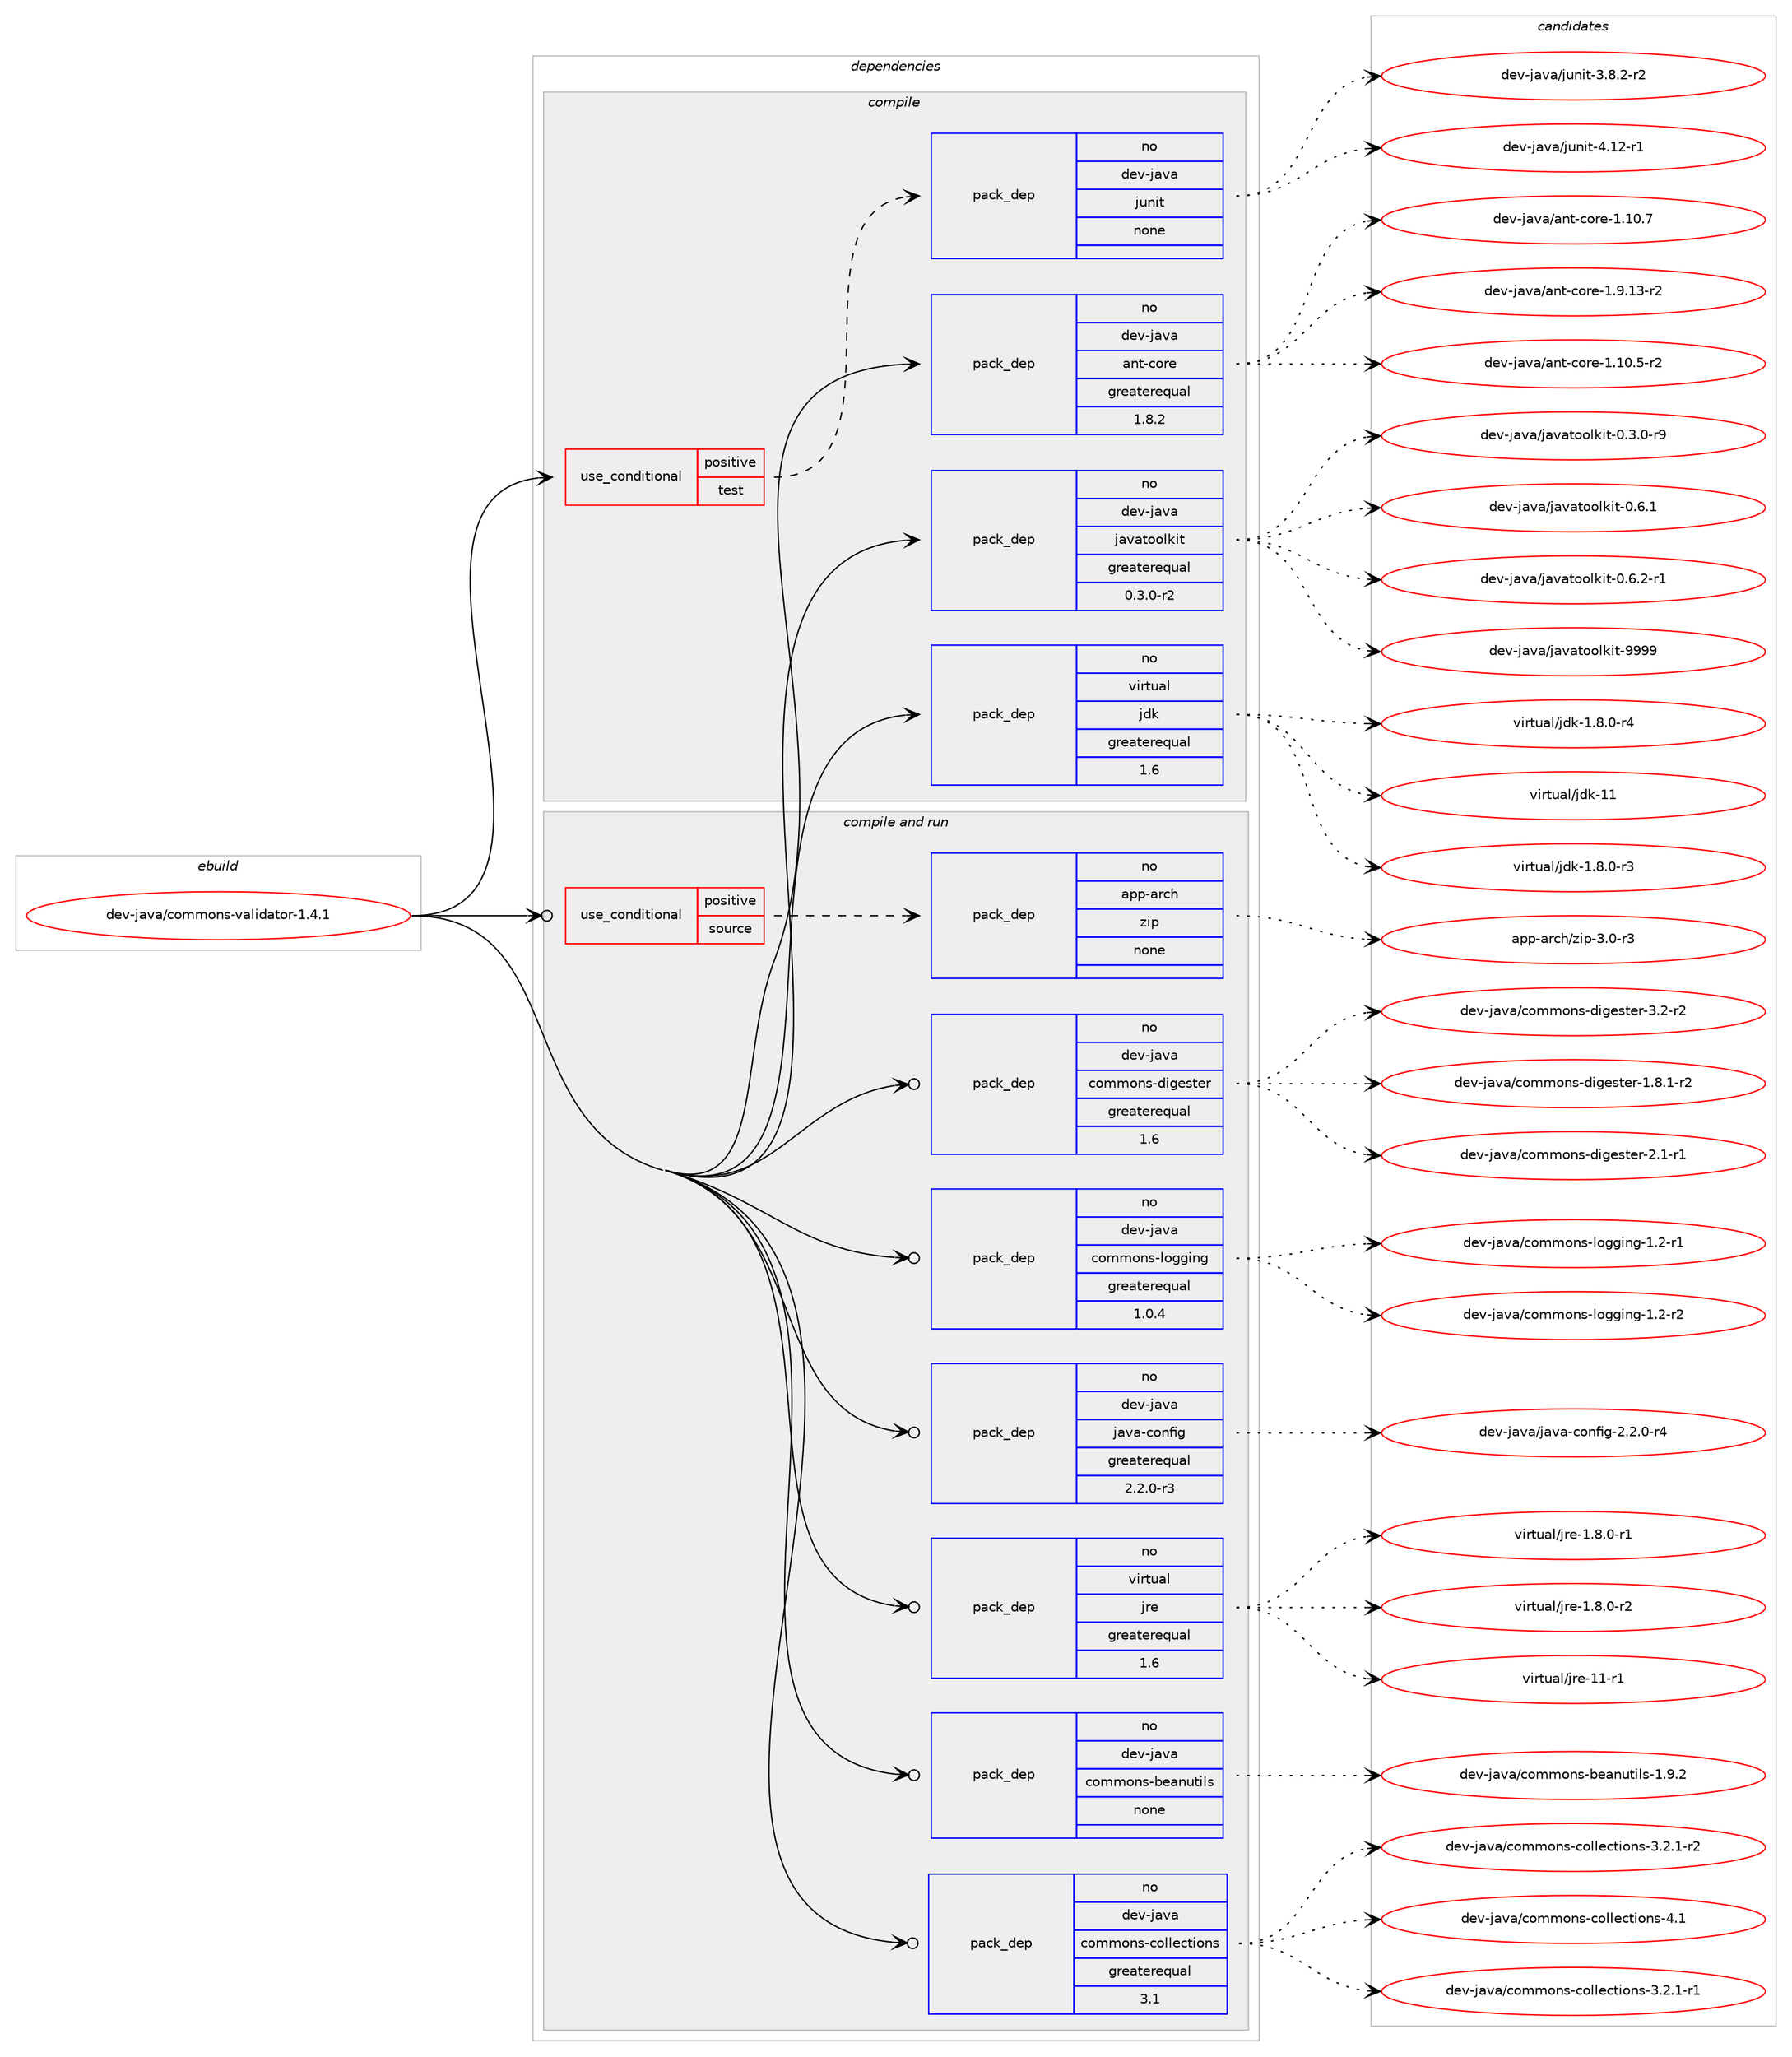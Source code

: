 digraph prolog {

# *************
# Graph options
# *************

newrank=true;
concentrate=true;
compound=true;
graph [rankdir=LR,fontname=Helvetica,fontsize=10,ranksep=1.5];#, ranksep=2.5, nodesep=0.2];
edge  [arrowhead=vee];
node  [fontname=Helvetica,fontsize=10];

# **********
# The ebuild
# **********

subgraph cluster_leftcol {
color=gray;
rank=same;
label=<<i>ebuild</i>>;
id [label="dev-java/commons-validator-1.4.1", color=red, width=4, href="../dev-java/commons-validator-1.4.1.svg"];
}

# ****************
# The dependencies
# ****************

subgraph cluster_midcol {
color=gray;
label=<<i>dependencies</i>>;
subgraph cluster_compile {
fillcolor="#eeeeee";
style=filled;
label=<<i>compile</i>>;
subgraph cond128753 {
dependency552155 [label=<<TABLE BORDER="0" CELLBORDER="1" CELLSPACING="0" CELLPADDING="4"><TR><TD ROWSPAN="3" CELLPADDING="10">use_conditional</TD></TR><TR><TD>positive</TD></TR><TR><TD>test</TD></TR></TABLE>>, shape=none, color=red];
subgraph pack412230 {
dependency552156 [label=<<TABLE BORDER="0" CELLBORDER="1" CELLSPACING="0" CELLPADDING="4" WIDTH="220"><TR><TD ROWSPAN="6" CELLPADDING="30">pack_dep</TD></TR><TR><TD WIDTH="110">no</TD></TR><TR><TD>dev-java</TD></TR><TR><TD>junit</TD></TR><TR><TD>none</TD></TR><TR><TD></TD></TR></TABLE>>, shape=none, color=blue];
}
dependency552155:e -> dependency552156:w [weight=20,style="dashed",arrowhead="vee"];
}
id:e -> dependency552155:w [weight=20,style="solid",arrowhead="vee"];
subgraph pack412231 {
dependency552157 [label=<<TABLE BORDER="0" CELLBORDER="1" CELLSPACING="0" CELLPADDING="4" WIDTH="220"><TR><TD ROWSPAN="6" CELLPADDING="30">pack_dep</TD></TR><TR><TD WIDTH="110">no</TD></TR><TR><TD>dev-java</TD></TR><TR><TD>ant-core</TD></TR><TR><TD>greaterequal</TD></TR><TR><TD>1.8.2</TD></TR></TABLE>>, shape=none, color=blue];
}
id:e -> dependency552157:w [weight=20,style="solid",arrowhead="vee"];
subgraph pack412232 {
dependency552158 [label=<<TABLE BORDER="0" CELLBORDER="1" CELLSPACING="0" CELLPADDING="4" WIDTH="220"><TR><TD ROWSPAN="6" CELLPADDING="30">pack_dep</TD></TR><TR><TD WIDTH="110">no</TD></TR><TR><TD>dev-java</TD></TR><TR><TD>javatoolkit</TD></TR><TR><TD>greaterequal</TD></TR><TR><TD>0.3.0-r2</TD></TR></TABLE>>, shape=none, color=blue];
}
id:e -> dependency552158:w [weight=20,style="solid",arrowhead="vee"];
subgraph pack412233 {
dependency552159 [label=<<TABLE BORDER="0" CELLBORDER="1" CELLSPACING="0" CELLPADDING="4" WIDTH="220"><TR><TD ROWSPAN="6" CELLPADDING="30">pack_dep</TD></TR><TR><TD WIDTH="110">no</TD></TR><TR><TD>virtual</TD></TR><TR><TD>jdk</TD></TR><TR><TD>greaterequal</TD></TR><TR><TD>1.6</TD></TR></TABLE>>, shape=none, color=blue];
}
id:e -> dependency552159:w [weight=20,style="solid",arrowhead="vee"];
}
subgraph cluster_compileandrun {
fillcolor="#eeeeee";
style=filled;
label=<<i>compile and run</i>>;
subgraph cond128754 {
dependency552160 [label=<<TABLE BORDER="0" CELLBORDER="1" CELLSPACING="0" CELLPADDING="4"><TR><TD ROWSPAN="3" CELLPADDING="10">use_conditional</TD></TR><TR><TD>positive</TD></TR><TR><TD>source</TD></TR></TABLE>>, shape=none, color=red];
subgraph pack412234 {
dependency552161 [label=<<TABLE BORDER="0" CELLBORDER="1" CELLSPACING="0" CELLPADDING="4" WIDTH="220"><TR><TD ROWSPAN="6" CELLPADDING="30">pack_dep</TD></TR><TR><TD WIDTH="110">no</TD></TR><TR><TD>app-arch</TD></TR><TR><TD>zip</TD></TR><TR><TD>none</TD></TR><TR><TD></TD></TR></TABLE>>, shape=none, color=blue];
}
dependency552160:e -> dependency552161:w [weight=20,style="dashed",arrowhead="vee"];
}
id:e -> dependency552160:w [weight=20,style="solid",arrowhead="odotvee"];
subgraph pack412235 {
dependency552162 [label=<<TABLE BORDER="0" CELLBORDER="1" CELLSPACING="0" CELLPADDING="4" WIDTH="220"><TR><TD ROWSPAN="6" CELLPADDING="30">pack_dep</TD></TR><TR><TD WIDTH="110">no</TD></TR><TR><TD>dev-java</TD></TR><TR><TD>commons-beanutils</TD></TR><TR><TD>none</TD></TR><TR><TD></TD></TR></TABLE>>, shape=none, color=blue];
}
id:e -> dependency552162:w [weight=20,style="solid",arrowhead="odotvee"];
subgraph pack412236 {
dependency552163 [label=<<TABLE BORDER="0" CELLBORDER="1" CELLSPACING="0" CELLPADDING="4" WIDTH="220"><TR><TD ROWSPAN="6" CELLPADDING="30">pack_dep</TD></TR><TR><TD WIDTH="110">no</TD></TR><TR><TD>dev-java</TD></TR><TR><TD>commons-collections</TD></TR><TR><TD>greaterequal</TD></TR><TR><TD>3.1</TD></TR></TABLE>>, shape=none, color=blue];
}
id:e -> dependency552163:w [weight=20,style="solid",arrowhead="odotvee"];
subgraph pack412237 {
dependency552164 [label=<<TABLE BORDER="0" CELLBORDER="1" CELLSPACING="0" CELLPADDING="4" WIDTH="220"><TR><TD ROWSPAN="6" CELLPADDING="30">pack_dep</TD></TR><TR><TD WIDTH="110">no</TD></TR><TR><TD>dev-java</TD></TR><TR><TD>commons-digester</TD></TR><TR><TD>greaterequal</TD></TR><TR><TD>1.6</TD></TR></TABLE>>, shape=none, color=blue];
}
id:e -> dependency552164:w [weight=20,style="solid",arrowhead="odotvee"];
subgraph pack412238 {
dependency552165 [label=<<TABLE BORDER="0" CELLBORDER="1" CELLSPACING="0" CELLPADDING="4" WIDTH="220"><TR><TD ROWSPAN="6" CELLPADDING="30">pack_dep</TD></TR><TR><TD WIDTH="110">no</TD></TR><TR><TD>dev-java</TD></TR><TR><TD>commons-logging</TD></TR><TR><TD>greaterequal</TD></TR><TR><TD>1.0.4</TD></TR></TABLE>>, shape=none, color=blue];
}
id:e -> dependency552165:w [weight=20,style="solid",arrowhead="odotvee"];
subgraph pack412239 {
dependency552166 [label=<<TABLE BORDER="0" CELLBORDER="1" CELLSPACING="0" CELLPADDING="4" WIDTH="220"><TR><TD ROWSPAN="6" CELLPADDING="30">pack_dep</TD></TR><TR><TD WIDTH="110">no</TD></TR><TR><TD>dev-java</TD></TR><TR><TD>java-config</TD></TR><TR><TD>greaterequal</TD></TR><TR><TD>2.2.0-r3</TD></TR></TABLE>>, shape=none, color=blue];
}
id:e -> dependency552166:w [weight=20,style="solid",arrowhead="odotvee"];
subgraph pack412240 {
dependency552167 [label=<<TABLE BORDER="0" CELLBORDER="1" CELLSPACING="0" CELLPADDING="4" WIDTH="220"><TR><TD ROWSPAN="6" CELLPADDING="30">pack_dep</TD></TR><TR><TD WIDTH="110">no</TD></TR><TR><TD>virtual</TD></TR><TR><TD>jre</TD></TR><TR><TD>greaterequal</TD></TR><TR><TD>1.6</TD></TR></TABLE>>, shape=none, color=blue];
}
id:e -> dependency552167:w [weight=20,style="solid",arrowhead="odotvee"];
}
subgraph cluster_run {
fillcolor="#eeeeee";
style=filled;
label=<<i>run</i>>;
}
}

# **************
# The candidates
# **************

subgraph cluster_choices {
rank=same;
color=gray;
label=<<i>candidates</i>>;

subgraph choice412230 {
color=black;
nodesep=1;
choice100101118451069711897471061171101051164551465646504511450 [label="dev-java/junit-3.8.2-r2", color=red, width=4,href="../dev-java/junit-3.8.2-r2.svg"];
choice1001011184510697118974710611711010511645524649504511449 [label="dev-java/junit-4.12-r1", color=red, width=4,href="../dev-java/junit-4.12-r1.svg"];
dependency552156:e -> choice100101118451069711897471061171101051164551465646504511450:w [style=dotted,weight="100"];
dependency552156:e -> choice1001011184510697118974710611711010511645524649504511449:w [style=dotted,weight="100"];
}
subgraph choice412231 {
color=black;
nodesep=1;
choice10010111845106971189747971101164599111114101454946494846534511450 [label="dev-java/ant-core-1.10.5-r2", color=red, width=4,href="../dev-java/ant-core-1.10.5-r2.svg"];
choice1001011184510697118974797110116459911111410145494649484655 [label="dev-java/ant-core-1.10.7", color=red, width=4,href="../dev-java/ant-core-1.10.7.svg"];
choice10010111845106971189747971101164599111114101454946574649514511450 [label="dev-java/ant-core-1.9.13-r2", color=red, width=4,href="../dev-java/ant-core-1.9.13-r2.svg"];
dependency552157:e -> choice10010111845106971189747971101164599111114101454946494846534511450:w [style=dotted,weight="100"];
dependency552157:e -> choice1001011184510697118974797110116459911111410145494649484655:w [style=dotted,weight="100"];
dependency552157:e -> choice10010111845106971189747971101164599111114101454946574649514511450:w [style=dotted,weight="100"];
}
subgraph choice412232 {
color=black;
nodesep=1;
choice1001011184510697118974710697118971161111111081071051164548465146484511457 [label="dev-java/javatoolkit-0.3.0-r9", color=red, width=4,href="../dev-java/javatoolkit-0.3.0-r9.svg"];
choice100101118451069711897471069711897116111111108107105116454846544649 [label="dev-java/javatoolkit-0.6.1", color=red, width=4,href="../dev-java/javatoolkit-0.6.1.svg"];
choice1001011184510697118974710697118971161111111081071051164548465446504511449 [label="dev-java/javatoolkit-0.6.2-r1", color=red, width=4,href="../dev-java/javatoolkit-0.6.2-r1.svg"];
choice1001011184510697118974710697118971161111111081071051164557575757 [label="dev-java/javatoolkit-9999", color=red, width=4,href="../dev-java/javatoolkit-9999.svg"];
dependency552158:e -> choice1001011184510697118974710697118971161111111081071051164548465146484511457:w [style=dotted,weight="100"];
dependency552158:e -> choice100101118451069711897471069711897116111111108107105116454846544649:w [style=dotted,weight="100"];
dependency552158:e -> choice1001011184510697118974710697118971161111111081071051164548465446504511449:w [style=dotted,weight="100"];
dependency552158:e -> choice1001011184510697118974710697118971161111111081071051164557575757:w [style=dotted,weight="100"];
}
subgraph choice412233 {
color=black;
nodesep=1;
choice11810511411611797108471061001074549465646484511451 [label="virtual/jdk-1.8.0-r3", color=red, width=4,href="../virtual/jdk-1.8.0-r3.svg"];
choice11810511411611797108471061001074549465646484511452 [label="virtual/jdk-1.8.0-r4", color=red, width=4,href="../virtual/jdk-1.8.0-r4.svg"];
choice1181051141161179710847106100107454949 [label="virtual/jdk-11", color=red, width=4,href="../virtual/jdk-11.svg"];
dependency552159:e -> choice11810511411611797108471061001074549465646484511451:w [style=dotted,weight="100"];
dependency552159:e -> choice11810511411611797108471061001074549465646484511452:w [style=dotted,weight="100"];
dependency552159:e -> choice1181051141161179710847106100107454949:w [style=dotted,weight="100"];
}
subgraph choice412234 {
color=black;
nodesep=1;
choice9711211245971149910447122105112455146484511451 [label="app-arch/zip-3.0-r3", color=red, width=4,href="../app-arch/zip-3.0-r3.svg"];
dependency552161:e -> choice9711211245971149910447122105112455146484511451:w [style=dotted,weight="100"];
}
subgraph choice412235 {
color=black;
nodesep=1;
choice1001011184510697118974799111109109111110115459810197110117116105108115454946574650 [label="dev-java/commons-beanutils-1.9.2", color=red, width=4,href="../dev-java/commons-beanutils-1.9.2.svg"];
dependency552162:e -> choice1001011184510697118974799111109109111110115459810197110117116105108115454946574650:w [style=dotted,weight="100"];
}
subgraph choice412236 {
color=black;
nodesep=1;
choice10010111845106971189747991111091091111101154599111108108101991161051111101154551465046494511449 [label="dev-java/commons-collections-3.2.1-r1", color=red, width=4,href="../dev-java/commons-collections-3.2.1-r1.svg"];
choice10010111845106971189747991111091091111101154599111108108101991161051111101154551465046494511450 [label="dev-java/commons-collections-3.2.1-r2", color=red, width=4,href="../dev-java/commons-collections-3.2.1-r2.svg"];
choice100101118451069711897479911110910911111011545991111081081019911610511111011545524649 [label="dev-java/commons-collections-4.1", color=red, width=4,href="../dev-java/commons-collections-4.1.svg"];
dependency552163:e -> choice10010111845106971189747991111091091111101154599111108108101991161051111101154551465046494511449:w [style=dotted,weight="100"];
dependency552163:e -> choice10010111845106971189747991111091091111101154599111108108101991161051111101154551465046494511450:w [style=dotted,weight="100"];
dependency552163:e -> choice100101118451069711897479911110910911111011545991111081081019911610511111011545524649:w [style=dotted,weight="100"];
}
subgraph choice412237 {
color=black;
nodesep=1;
choice1001011184510697118974799111109109111110115451001051031011151161011144549465646494511450 [label="dev-java/commons-digester-1.8.1-r2", color=red, width=4,href="../dev-java/commons-digester-1.8.1-r2.svg"];
choice100101118451069711897479911110910911111011545100105103101115116101114455046494511449 [label="dev-java/commons-digester-2.1-r1", color=red, width=4,href="../dev-java/commons-digester-2.1-r1.svg"];
choice100101118451069711897479911110910911111011545100105103101115116101114455146504511450 [label="dev-java/commons-digester-3.2-r2", color=red, width=4,href="../dev-java/commons-digester-3.2-r2.svg"];
dependency552164:e -> choice1001011184510697118974799111109109111110115451001051031011151161011144549465646494511450:w [style=dotted,weight="100"];
dependency552164:e -> choice100101118451069711897479911110910911111011545100105103101115116101114455046494511449:w [style=dotted,weight="100"];
dependency552164:e -> choice100101118451069711897479911110910911111011545100105103101115116101114455146504511450:w [style=dotted,weight="100"];
}
subgraph choice412238 {
color=black;
nodesep=1;
choice100101118451069711897479911110910911111011545108111103103105110103454946504511449 [label="dev-java/commons-logging-1.2-r1", color=red, width=4,href="../dev-java/commons-logging-1.2-r1.svg"];
choice100101118451069711897479911110910911111011545108111103103105110103454946504511450 [label="dev-java/commons-logging-1.2-r2", color=red, width=4,href="../dev-java/commons-logging-1.2-r2.svg"];
dependency552165:e -> choice100101118451069711897479911110910911111011545108111103103105110103454946504511449:w [style=dotted,weight="100"];
dependency552165:e -> choice100101118451069711897479911110910911111011545108111103103105110103454946504511450:w [style=dotted,weight="100"];
}
subgraph choice412239 {
color=black;
nodesep=1;
choice10010111845106971189747106971189745991111101021051034550465046484511452 [label="dev-java/java-config-2.2.0-r4", color=red, width=4,href="../dev-java/java-config-2.2.0-r4.svg"];
dependency552166:e -> choice10010111845106971189747106971189745991111101021051034550465046484511452:w [style=dotted,weight="100"];
}
subgraph choice412240 {
color=black;
nodesep=1;
choice11810511411611797108471061141014549465646484511449 [label="virtual/jre-1.8.0-r1", color=red, width=4,href="../virtual/jre-1.8.0-r1.svg"];
choice11810511411611797108471061141014549465646484511450 [label="virtual/jre-1.8.0-r2", color=red, width=4,href="../virtual/jre-1.8.0-r2.svg"];
choice11810511411611797108471061141014549494511449 [label="virtual/jre-11-r1", color=red, width=4,href="../virtual/jre-11-r1.svg"];
dependency552167:e -> choice11810511411611797108471061141014549465646484511449:w [style=dotted,weight="100"];
dependency552167:e -> choice11810511411611797108471061141014549465646484511450:w [style=dotted,weight="100"];
dependency552167:e -> choice11810511411611797108471061141014549494511449:w [style=dotted,weight="100"];
}
}

}

